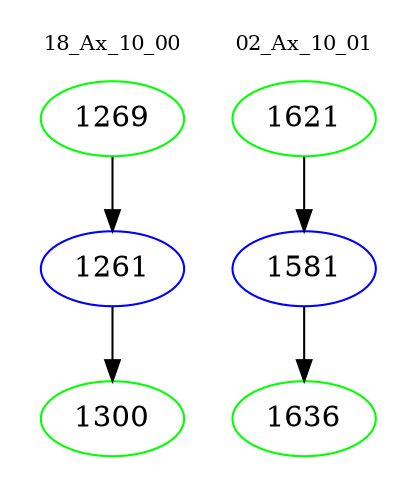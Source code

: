 digraph{
subgraph cluster_0 {
color = white
label = "18_Ax_10_00";
fontsize=10;
T0_1269 [label="1269", color="green"]
T0_1269 -> T0_1261 [color="black"]
T0_1261 [label="1261", color="blue"]
T0_1261 -> T0_1300 [color="black"]
T0_1300 [label="1300", color="green"]
}
subgraph cluster_1 {
color = white
label = "02_Ax_10_01";
fontsize=10;
T1_1621 [label="1621", color="green"]
T1_1621 -> T1_1581 [color="black"]
T1_1581 [label="1581", color="blue"]
T1_1581 -> T1_1636 [color="black"]
T1_1636 [label="1636", color="green"]
}
}
